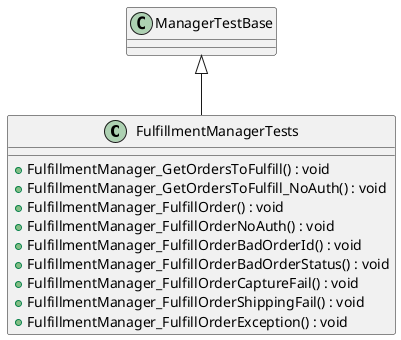@startuml
class FulfillmentManagerTests {
    + FulfillmentManager_GetOrdersToFulfill() : void
    + FulfillmentManager_GetOrdersToFulfill_NoAuth() : void
    + FulfillmentManager_FulfillOrder() : void
    + FulfillmentManager_FulfillOrderNoAuth() : void
    + FulfillmentManager_FulfillOrderBadOrderId() : void
    + FulfillmentManager_FulfillOrderBadOrderStatus() : void
    + FulfillmentManager_FulfillOrderCaptureFail() : void
    + FulfillmentManager_FulfillOrderShippingFail() : void
    + FulfillmentManager_FulfillOrderException() : void
}
ManagerTestBase <|-- FulfillmentManagerTests
@enduml
